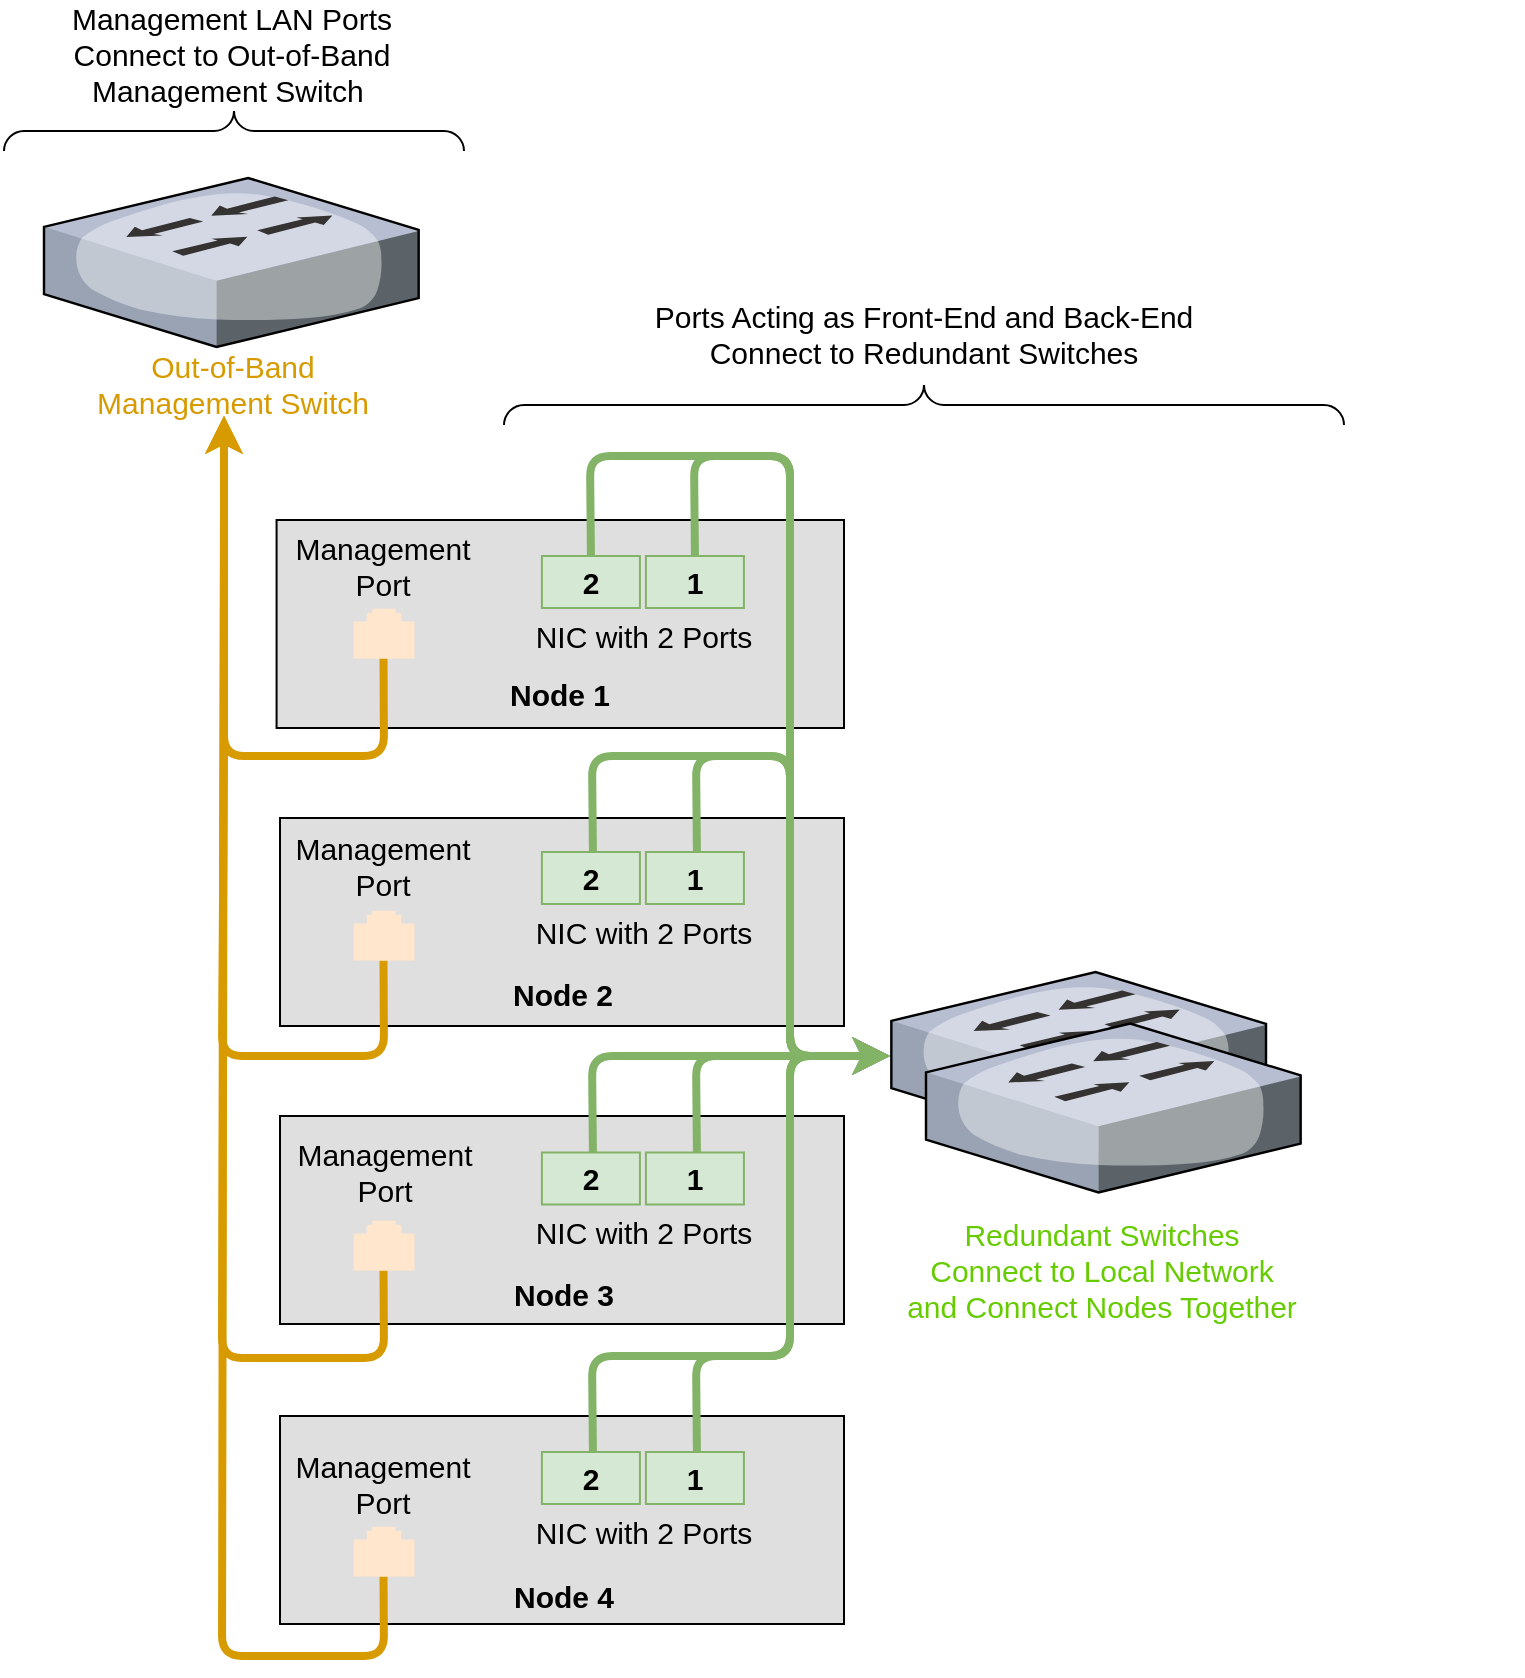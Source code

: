 <mxfile version="21.6.6" type="device">
  <diagram id="KMcxD_Hfu1oPM4u3RyKm" name="Page-1">
    <mxGraphModel dx="1536" dy="-194" grid="1" gridSize="10" guides="1" tooltips="1" connect="1" arrows="1" fold="1" page="1" pageScale="1" pageWidth="850" pageHeight="1100" math="0" shadow="0">
      <root>
        <mxCell id="0" />
        <mxCell id="1" parent="0" />
        <mxCell id="OP0uMOmqRfhRsHybBiB3-138" value="" style="rounded=0;whiteSpace=wrap;html=1;fillColor=#dfdfdf;" parent="1" vertex="1">
          <mxGeometry x="137.29" y="1360" width="283.71" height="104" as="geometry" />
        </mxCell>
        <mxCell id="OP0uMOmqRfhRsHybBiB3-137" value="" style="rounded=0;whiteSpace=wrap;html=1;fillColor=#dfdfdf;" parent="1" vertex="1">
          <mxGeometry x="139" y="1509" width="282" height="104" as="geometry" />
        </mxCell>
        <mxCell id="OP0uMOmqRfhRsHybBiB3-136" value="" style="rounded=0;whiteSpace=wrap;html=1;fillColor=#dfdfdf;" parent="1" vertex="1">
          <mxGeometry x="139" y="1658" width="282" height="104" as="geometry" />
        </mxCell>
        <mxCell id="OP0uMOmqRfhRsHybBiB3-132" value="" style="rounded=0;whiteSpace=wrap;html=1;fillColor=#dfdfdf;" parent="1" vertex="1">
          <mxGeometry x="139" y="1808" width="282" height="104" as="geometry" />
        </mxCell>
        <mxCell id="KvPRdfRzhTT3knoHsxit-51" value="&lt;span style=&quot;&quot;&gt;Node 3&lt;/span&gt;" style="text;html=1;strokeColor=none;fillColor=none;align=center;verticalAlign=middle;whiteSpace=wrap;rounded=0;shadow=0;fontSize=15;fontStyle=1" parent="1" vertex="1">
          <mxGeometry x="139.83" y="1737" width="282" height="20" as="geometry" />
        </mxCell>
        <mxCell id="fedMn2WOfF90to9gc-yZ-52" value="&lt;span style=&quot;&quot;&gt;Node 1&lt;/span&gt;" style="text;html=1;strokeColor=none;fillColor=none;align=center;verticalAlign=middle;whiteSpace=wrap;rounded=0;shadow=0;fontSize=15;fontStyle=1" parent="1" vertex="1">
          <mxGeometry x="137.29" y="1437" width="283.71" height="20" as="geometry" />
        </mxCell>
        <mxCell id="TKbhqmxpsX92xjRi5uJJ-1162" value="&lt;span style=&quot;font-weight: normal&quot;&gt;Ports Acting as Front-End and Back-End&lt;br&gt;Connect to Redundant Switches&lt;/span&gt;" style="text;html=1;strokeColor=none;fillColor=none;align=center;verticalAlign=middle;whiteSpace=wrap;rounded=0;shadow=0;fontSize=15;fontStyle=1" parent="1" vertex="1">
          <mxGeometry x="162" y="1247" width="598" height="40" as="geometry" />
        </mxCell>
        <mxCell id="TKbhqmxpsX92xjRi5uJJ-1164" value="" style="verticalLabelPosition=bottom;shadow=0;dashed=0;align=center;html=1;verticalAlign=top;strokeWidth=1;shape=mxgraph.mockup.markup.curlyBrace;fontColor=#66B2FF;" parent="1" vertex="1">
          <mxGeometry x="251" y="1292.5" width="420" height="20" as="geometry" />
        </mxCell>
        <mxCell id="TKbhqmxpsX92xjRi5uJJ-1170" value="&lt;span style=&quot;font-weight: normal&quot;&gt;Management LAN Ports&lt;br&gt;Connect to Out-of-Band&lt;br&gt;Management Switch&amp;nbsp;&lt;/span&gt;" style="text;html=1;strokeColor=none;fillColor=none;align=center;verticalAlign=middle;whiteSpace=wrap;rounded=0;shadow=0;fontSize=15;fontStyle=1" parent="1" vertex="1">
          <mxGeometry x="-0.33" y="1107" width="230" height="40" as="geometry" />
        </mxCell>
        <mxCell id="TKbhqmxpsX92xjRi5uJJ-1171" value="" style="verticalLabelPosition=bottom;shadow=0;dashed=0;align=center;html=1;verticalAlign=top;strokeWidth=1;shape=mxgraph.mockup.markup.curlyBrace;fontColor=#66B2FF;" parent="1" vertex="1">
          <mxGeometry x="1" y="1155.5" width="230" height="20" as="geometry" />
        </mxCell>
        <mxCell id="TKbhqmxpsX92xjRi5uJJ-1165" value="" style="verticalLabelPosition=bottom;aspect=fixed;html=1;verticalAlign=top;strokeColor=none;align=center;outlineConnect=0;shape=mxgraph.citrix.switch;" parent="1" vertex="1">
          <mxGeometry x="21" y="1189" width="187.33" height="84.5" as="geometry" />
        </mxCell>
        <mxCell id="TKbhqmxpsX92xjRi5uJJ-1166" value="" style="endArrow=classic;html=1;strokeWidth=4;fillColor=#ffe6cc;strokeColor=#d79b00;exitX=0.5;exitY=1;exitDx=0;exitDy=0;" parent="1" source="OP0uMOmqRfhRsHybBiB3-162" edge="1">
          <mxGeometry x="290" y="1224" width="50" height="50" as="geometry">
            <mxPoint x="191" y="1418" as="sourcePoint" />
            <mxPoint x="111" y="1308" as="targetPoint" />
            <Array as="points">
              <mxPoint x="191" y="1478" />
              <mxPoint x="111" y="1478" />
              <mxPoint x="111" y="1368" />
            </Array>
          </mxGeometry>
        </mxCell>
        <mxCell id="TKbhqmxpsX92xjRi5uJJ-1172" value="&lt;span&gt;Out-of-Band&lt;br&gt;Management Switch&lt;br&gt;&lt;/span&gt;" style="text;html=1;strokeColor=none;fillColor=none;align=center;verticalAlign=middle;whiteSpace=wrap;rounded=0;shadow=0;fontSize=15;fontStyle=0;fontColor=#D79B00;" parent="1" vertex="1">
          <mxGeometry x="21" y="1277" width="188.66" height="30" as="geometry" />
        </mxCell>
        <mxCell id="KvPRdfRzhTT3knoHsxit-52" value="&lt;span style=&quot;&quot;&gt;Node 4&lt;/span&gt;" style="text;html=1;strokeColor=none;fillColor=none;align=center;verticalAlign=middle;whiteSpace=wrap;rounded=0;shadow=0;fontSize=15;fontStyle=1" parent="1" vertex="1">
          <mxGeometry x="139.83" y="1888" width="282" height="20" as="geometry" />
        </mxCell>
        <mxCell id="KvPRdfRzhTT3knoHsxit-48" value="" style="endArrow=classic;html=1;strokeWidth=4;fillColor=#ffe6cc;strokeColor=#d79b00;exitX=0.5;exitY=1;exitDx=0;exitDy=0;" parent="1" source="OP0uMOmqRfhRsHybBiB3-143" edge="1">
          <mxGeometry x="290" y="1523.5" width="50" height="50" as="geometry">
            <mxPoint x="191" y="1728" as="sourcePoint" />
            <mxPoint x="111" y="1308" as="targetPoint" />
            <Array as="points">
              <mxPoint x="191" y="1779" />
              <mxPoint x="110" y="1779" />
              <mxPoint x="111" y="1358" />
            </Array>
          </mxGeometry>
        </mxCell>
        <mxCell id="KvPRdfRzhTT3knoHsxit-49" value="" style="endArrow=classic;html=1;strokeWidth=4;fillColor=#ffe6cc;strokeColor=#d79b00;exitX=0.5;exitY=1;exitDx=0;exitDy=0;" parent="1" source="OP0uMOmqRfhRsHybBiB3-115" edge="1">
          <mxGeometry x="290" y="1673.5" width="50" height="50" as="geometry">
            <mxPoint x="191" y="1878" as="sourcePoint" />
            <mxPoint x="111" y="1308" as="targetPoint" />
            <Array as="points">
              <mxPoint x="191" y="1928" />
              <mxPoint x="110" y="1928" />
              <mxPoint x="111" y="1368" />
            </Array>
          </mxGeometry>
        </mxCell>
        <mxCell id="KvPRdfRzhTT3knoHsxit-47" value="" style="endArrow=classic;html=1;strokeWidth=4;fillColor=#ffe6cc;strokeColor=#d79b00;exitX=0.5;exitY=1;exitDx=0;exitDy=0;" parent="1" source="OP0uMOmqRfhRsHybBiB3-149" edge="1">
          <mxGeometry x="290" y="1373.5" width="50" height="50" as="geometry">
            <mxPoint x="181" y="1568" as="sourcePoint" />
            <mxPoint x="111" y="1308" as="targetPoint" />
            <Array as="points">
              <mxPoint x="191" y="1628" />
              <mxPoint x="110" y="1628" />
              <mxPoint x="111" y="1468" />
            </Array>
          </mxGeometry>
        </mxCell>
        <mxCell id="OP0uMOmqRfhRsHybBiB3-113" value="" style="group" parent="1" vertex="1" connectable="0">
          <mxGeometry x="175.5" y="1863" width="30.5" height="23" as="geometry" />
        </mxCell>
        <mxCell id="OP0uMOmqRfhRsHybBiB3-114" value="" style="group" parent="OP0uMOmqRfhRsHybBiB3-113" vertex="1" connectable="0">
          <mxGeometry y="0.1" width="30.5" height="25" as="geometry" />
        </mxCell>
        <mxCell id="OP0uMOmqRfhRsHybBiB3-115" value="" style="rounded=0;whiteSpace=wrap;html=1;strokeWidth=0.5;fillColor=#ffe6cc;strokeColor=none;" parent="OP0uMOmqRfhRsHybBiB3-114" vertex="1">
          <mxGeometry y="6.413" width="30.5" height="18.587" as="geometry" />
        </mxCell>
        <mxCell id="OP0uMOmqRfhRsHybBiB3-116" value="" style="rounded=0;whiteSpace=wrap;html=1;strokeWidth=0.5;fillColor=#ffe6cc;strokeColor=none;" parent="OP0uMOmqRfhRsHybBiB3-114" vertex="1">
          <mxGeometry x="6.606" y="2.065" width="17.287" height="8.261" as="geometry" />
        </mxCell>
        <mxCell id="OP0uMOmqRfhRsHybBiB3-117" value="" style="rounded=0;whiteSpace=wrap;html=1;strokeWidth=0.5;fillColor=#ffe6cc;strokeColor=none;" parent="OP0uMOmqRfhRsHybBiB3-114" vertex="1">
          <mxGeometry x="9.359" width="11.671" height="8.261" as="geometry" />
        </mxCell>
        <mxCell id="OP0uMOmqRfhRsHybBiB3-133" value="&lt;span style=&quot;&quot;&gt;Management&lt;br&gt;Port&lt;br&gt;&lt;/span&gt;" style="text;html=1;strokeColor=none;fillColor=none;align=center;verticalAlign=middle;whiteSpace=wrap;rounded=0;shadow=0;fontSize=15;fontStyle=0" parent="1" vertex="1">
          <mxGeometry x="149.75" y="1832" width="81" height="20" as="geometry" />
        </mxCell>
        <mxCell id="KvPRdfRzhTT3knoHsxit-50" value="&lt;span style=&quot;&quot;&gt;Node 2&lt;/span&gt;" style="text;html=1;strokeColor=none;fillColor=none;align=center;verticalAlign=middle;whiteSpace=wrap;rounded=0;shadow=0;fontSize=15;fontStyle=1" parent="1" vertex="1">
          <mxGeometry x="139.83" y="1587" width="281.17" height="20" as="geometry" />
        </mxCell>
        <mxCell id="OP0uMOmqRfhRsHybBiB3-140" value="&lt;span style=&quot;&quot;&gt;Management&lt;br&gt;Port&lt;br&gt;&lt;/span&gt;" style="text;html=1;strokeColor=none;fillColor=none;align=center;verticalAlign=middle;whiteSpace=wrap;rounded=0;shadow=0;fontSize=15;fontStyle=0" parent="1" vertex="1">
          <mxGeometry x="150.75" y="1676.25" width="81" height="20" as="geometry" />
        </mxCell>
        <mxCell id="OP0uMOmqRfhRsHybBiB3-141" value="" style="group" parent="1" vertex="1" connectable="0">
          <mxGeometry x="175.5" y="1710" width="30.5" height="23" as="geometry" />
        </mxCell>
        <mxCell id="OP0uMOmqRfhRsHybBiB3-142" value="" style="group" parent="OP0uMOmqRfhRsHybBiB3-141" vertex="1" connectable="0">
          <mxGeometry y="0.1" width="30.5" height="25" as="geometry" />
        </mxCell>
        <mxCell id="OP0uMOmqRfhRsHybBiB3-143" value="" style="rounded=0;whiteSpace=wrap;html=1;strokeWidth=0.5;fillColor=#ffe6cc;strokeColor=none;" parent="OP0uMOmqRfhRsHybBiB3-142" vertex="1">
          <mxGeometry y="6.413" width="30.5" height="18.587" as="geometry" />
        </mxCell>
        <mxCell id="OP0uMOmqRfhRsHybBiB3-144" value="" style="rounded=0;whiteSpace=wrap;html=1;strokeWidth=0.5;fillColor=#ffe6cc;strokeColor=none;" parent="OP0uMOmqRfhRsHybBiB3-142" vertex="1">
          <mxGeometry x="6.606" y="2.065" width="17.287" height="8.261" as="geometry" />
        </mxCell>
        <mxCell id="OP0uMOmqRfhRsHybBiB3-145" value="" style="rounded=0;whiteSpace=wrap;html=1;strokeWidth=0.5;fillColor=#ffe6cc;strokeColor=none;" parent="OP0uMOmqRfhRsHybBiB3-142" vertex="1">
          <mxGeometry x="9.359" width="11.671" height="8.261" as="geometry" />
        </mxCell>
        <mxCell id="OP0uMOmqRfhRsHybBiB3-146" value="&lt;span style=&quot;&quot;&gt;Management&lt;br&gt;Port&lt;br&gt;&lt;/span&gt;" style="text;html=1;strokeColor=none;fillColor=none;align=center;verticalAlign=middle;whiteSpace=wrap;rounded=0;shadow=0;fontSize=15;fontStyle=0" parent="1" vertex="1">
          <mxGeometry x="149.75" y="1523" width="81" height="20" as="geometry" />
        </mxCell>
        <mxCell id="OP0uMOmqRfhRsHybBiB3-147" value="" style="group" parent="1" vertex="1" connectable="0">
          <mxGeometry x="175.5" y="1555" width="30.5" height="23" as="geometry" />
        </mxCell>
        <mxCell id="OP0uMOmqRfhRsHybBiB3-148" value="" style="group" parent="OP0uMOmqRfhRsHybBiB3-147" vertex="1" connectable="0">
          <mxGeometry y="0.1" width="30.5" height="25" as="geometry" />
        </mxCell>
        <mxCell id="OP0uMOmqRfhRsHybBiB3-149" value="" style="rounded=0;whiteSpace=wrap;html=1;strokeWidth=0.5;fillColor=#ffe6cc;strokeColor=none;" parent="OP0uMOmqRfhRsHybBiB3-148" vertex="1">
          <mxGeometry y="6.413" width="30.5" height="18.587" as="geometry" />
        </mxCell>
        <mxCell id="OP0uMOmqRfhRsHybBiB3-150" value="" style="rounded=0;whiteSpace=wrap;html=1;strokeWidth=0.5;fillColor=#ffe6cc;strokeColor=none;" parent="OP0uMOmqRfhRsHybBiB3-148" vertex="1">
          <mxGeometry x="6.606" y="2.065" width="17.287" height="8.261" as="geometry" />
        </mxCell>
        <mxCell id="OP0uMOmqRfhRsHybBiB3-151" value="" style="rounded=0;whiteSpace=wrap;html=1;strokeWidth=0.5;fillColor=#ffe6cc;strokeColor=none;" parent="OP0uMOmqRfhRsHybBiB3-148" vertex="1">
          <mxGeometry x="9.359" width="11.671" height="8.261" as="geometry" />
        </mxCell>
        <mxCell id="OP0uMOmqRfhRsHybBiB3-159" value="&lt;span style=&quot;&quot;&gt;Management&lt;br&gt;Port&lt;br&gt;&lt;/span&gt;" style="text;html=1;strokeColor=none;fillColor=none;align=center;verticalAlign=middle;whiteSpace=wrap;rounded=0;shadow=0;fontSize=15;fontStyle=0" parent="1" vertex="1">
          <mxGeometry x="149.75" y="1372.5" width="81" height="20" as="geometry" />
        </mxCell>
        <mxCell id="OP0uMOmqRfhRsHybBiB3-160" value="" style="group" parent="1" vertex="1" connectable="0">
          <mxGeometry x="175.5" y="1404" width="30.5" height="23" as="geometry" />
        </mxCell>
        <mxCell id="OP0uMOmqRfhRsHybBiB3-161" value="" style="group" parent="OP0uMOmqRfhRsHybBiB3-160" vertex="1" connectable="0">
          <mxGeometry y="0.1" width="30.5" height="25" as="geometry" />
        </mxCell>
        <mxCell id="OP0uMOmqRfhRsHybBiB3-162" value="" style="rounded=0;whiteSpace=wrap;html=1;strokeWidth=0.5;fillColor=#ffe6cc;strokeColor=none;" parent="OP0uMOmqRfhRsHybBiB3-161" vertex="1">
          <mxGeometry y="6.413" width="30.5" height="18.587" as="geometry" />
        </mxCell>
        <mxCell id="OP0uMOmqRfhRsHybBiB3-163" value="" style="rounded=0;whiteSpace=wrap;html=1;strokeWidth=0.5;fillColor=#ffe6cc;strokeColor=none;" parent="OP0uMOmqRfhRsHybBiB3-161" vertex="1">
          <mxGeometry x="6.606" y="2.065" width="17.287" height="8.261" as="geometry" />
        </mxCell>
        <mxCell id="OP0uMOmqRfhRsHybBiB3-164" value="" style="rounded=0;whiteSpace=wrap;html=1;strokeWidth=0.5;fillColor=#ffe6cc;strokeColor=none;" parent="OP0uMOmqRfhRsHybBiB3-161" vertex="1">
          <mxGeometry x="9.359" width="11.671" height="8.261" as="geometry" />
        </mxCell>
        <mxCell id="KvPRdfRzhTT3knoHsxit-102" value="" style="endArrow=classic;html=1;strokeWidth=4;fillColor=#d5e8d4;exitX=0.5;exitY=0;exitDx=0;exitDy=0;strokeColor=#82b366;" parent="1" edge="1">
          <mxGeometry x="283" y="1321" width="50" height="50" as="geometry">
            <mxPoint x="295.46" y="1826" as="sourcePoint" />
            <mxPoint x="444" y="1628" as="targetPoint" />
            <Array as="points">
              <mxPoint x="295" y="1778" />
              <mxPoint x="394" y="1778" />
              <mxPoint x="394" y="1628" />
            </Array>
          </mxGeometry>
        </mxCell>
        <mxCell id="Q6NjCGsJ5k0Q7z0apKwK-984" value="" style="verticalLabelPosition=bottom;aspect=fixed;html=1;verticalAlign=top;strokeColor=none;align=center;outlineConnect=0;shape=mxgraph.citrix.switch;" parent="1" vertex="1">
          <mxGeometry x="444.67" y="1586" width="187.33" height="84.5" as="geometry" />
        </mxCell>
        <mxCell id="Q6NjCGsJ5k0Q7z0apKwK-985" value="&lt;span&gt;Redundant Switches&lt;br&gt;Connect to Local Network&lt;br&gt;and Connect Nodes Together&lt;br&gt;&lt;/span&gt;" style="text;html=1;strokeColor=none;fillColor=none;align=center;verticalAlign=middle;whiteSpace=wrap;rounded=0;shadow=0;fontSize=15;fontStyle=0;fontColor=#66CC00;" parent="1" vertex="1">
          <mxGeometry x="444.67" y="1708.25" width="210" height="53.75" as="geometry" />
        </mxCell>
        <mxCell id="ixy5H3hgAxKajBPEWlLa-1" value="" style="verticalLabelPosition=bottom;aspect=fixed;html=1;verticalAlign=top;strokeColor=none;align=center;outlineConnect=0;shape=mxgraph.citrix.switch;" parent="1" vertex="1">
          <mxGeometry x="462" y="1611.75" width="187.33" height="84.5" as="geometry" />
        </mxCell>
        <mxCell id="KvPRdfRzhTT3knoHsxit-94" value="" style="endArrow=classic;html=1;strokeWidth=4;fillColor=#d5e8d4;exitX=0.5;exitY=0;exitDx=0;exitDy=0;strokeColor=#82b366;" parent="1" edge="1">
          <mxGeometry x="283" y="1321" width="50" height="50" as="geometry">
            <mxPoint x="295.46" y="1676" as="sourcePoint" />
            <mxPoint x="444" y="1628" as="targetPoint" />
            <Array as="points">
              <mxPoint x="295" y="1628" />
            </Array>
          </mxGeometry>
        </mxCell>
        <mxCell id="KvPRdfRzhTT3knoHsxit-95" value="" style="endArrow=classic;html=1;strokeWidth=4;fillColor=#d5e8d4;exitX=0.5;exitY=0;exitDx=0;exitDy=0;strokeColor=#82b366;" parent="1" edge="1">
          <mxGeometry x="283" y="1321" width="50" height="50" as="geometry">
            <mxPoint x="347.46" y="1676" as="sourcePoint" />
            <mxPoint x="444" y="1628" as="targetPoint" />
            <Array as="points">
              <mxPoint x="347" y="1628" />
            </Array>
          </mxGeometry>
        </mxCell>
        <mxCell id="KvPRdfRzhTT3knoHsxit-103" value="" style="endArrow=classic;html=1;strokeWidth=4;fillColor=#d5e8d4;exitX=0.5;exitY=0;exitDx=0;exitDy=0;strokeColor=#82b366;" parent="1" edge="1">
          <mxGeometry x="283" y="1321" width="50" height="50" as="geometry">
            <mxPoint x="347.46" y="1826" as="sourcePoint" />
            <mxPoint x="444" y="1628" as="targetPoint" />
            <Array as="points">
              <mxPoint x="347" y="1778" />
              <mxPoint x="394" y="1778" />
              <mxPoint x="394" y="1628" />
            </Array>
          </mxGeometry>
        </mxCell>
        <mxCell id="KvPRdfRzhTT3knoHsxit-93" value="" style="endArrow=classic;html=1;strokeWidth=4;fillColor=#d5e8d4;exitX=0.5;exitY=0;exitDx=0;exitDy=0;strokeColor=#82b366;" parent="1" edge="1">
          <mxGeometry x="283" y="1321" width="50" height="50" as="geometry">
            <mxPoint x="347.46" y="1526" as="sourcePoint" />
            <mxPoint x="444" y="1628" as="targetPoint" />
            <Array as="points">
              <mxPoint x="347" y="1478" />
              <mxPoint x="394" y="1478" />
              <mxPoint x="394" y="1628" />
            </Array>
          </mxGeometry>
        </mxCell>
        <mxCell id="KvPRdfRzhTT3knoHsxit-92" value="" style="endArrow=classic;html=1;strokeWidth=4;fillColor=#d5e8d4;exitX=0.5;exitY=0;exitDx=0;exitDy=0;strokeColor=#82b366;" parent="1" edge="1">
          <mxGeometry x="283" y="1321" width="50" height="50" as="geometry">
            <mxPoint x="295.46" y="1526" as="sourcePoint" />
            <mxPoint x="444" y="1628" as="targetPoint" />
            <Array as="points">
              <mxPoint x="295" y="1478" />
              <mxPoint x="394" y="1478" />
              <mxPoint x="394" y="1628" />
            </Array>
          </mxGeometry>
        </mxCell>
        <mxCell id="KvPRdfRzhTT3knoHsxit-91" value="" style="endArrow=classic;html=1;strokeWidth=4;fillColor=#d5e8d4;strokeColor=#82b366;exitX=0.5;exitY=0;exitDx=0;exitDy=0;" parent="1" source="GcZyuHIp_7htR5Dl2CV6-27" edge="1">
          <mxGeometry x="283" y="1321" width="50" height="50" as="geometry">
            <mxPoint x="328" y="1378" as="sourcePoint" />
            <mxPoint x="444" y="1628" as="targetPoint" />
            <Array as="points">
              <mxPoint x="346" y="1328" />
              <mxPoint x="394" y="1328" />
              <mxPoint x="394" y="1628" />
            </Array>
          </mxGeometry>
        </mxCell>
        <mxCell id="KvPRdfRzhTT3knoHsxit-90" value="" style="endArrow=classic;html=1;strokeWidth=4;fillColor=#d5e8d4;strokeColor=#82b366;exitX=0.5;exitY=0;exitDx=0;exitDy=0;" parent="1" source="GcZyuHIp_7htR5Dl2CV6-22" edge="1">
          <mxGeometry x="283" y="1321" width="50" height="50" as="geometry">
            <mxPoint x="281" y="1378" as="sourcePoint" />
            <mxPoint x="444" y="1628" as="targetPoint" />
            <Array as="points">
              <mxPoint x="294" y="1328" />
              <mxPoint x="394" y="1328" />
              <mxPoint x="394" y="1628" />
            </Array>
          </mxGeometry>
        </mxCell>
        <mxCell id="OP0uMOmqRfhRsHybBiB3-31" value="&lt;span style=&quot;&quot;&gt;NIC with 2 Ports&lt;/span&gt;" style="text;html=1;strokeColor=none;fillColor=none;align=center;verticalAlign=middle;whiteSpace=wrap;rounded=0;shadow=0;fontSize=15;fontStyle=0" parent="1" vertex="1">
          <mxGeometry x="261" y="1408" width="120" height="20" as="geometry" />
        </mxCell>
        <mxCell id="OP0uMOmqRfhRsHybBiB3-127" value="&lt;span&gt;2&lt;/span&gt;" style="text;html=1;strokeColor=#82b366;fillColor=#d5e8d4;align=center;verticalAlign=middle;whiteSpace=wrap;rounded=0;shadow=0;fontSize=15;fontStyle=1;strokeWidth=1;" parent="1" vertex="1">
          <mxGeometry x="269.96" y="1826" width="49" height="26" as="geometry" />
        </mxCell>
        <mxCell id="OP0uMOmqRfhRsHybBiB3-128" value="&lt;span&gt;1&lt;/span&gt;" style="text;html=1;strokeColor=#82b366;fillColor=#d5e8d4;align=center;verticalAlign=middle;whiteSpace=wrap;rounded=0;shadow=0;fontSize=15;fontStyle=1;strokeWidth=1;" parent="1" vertex="1">
          <mxGeometry x="321.96" y="1826" width="49" height="26" as="geometry" />
        </mxCell>
        <mxCell id="OP0uMOmqRfhRsHybBiB3-134" value="&lt;span style=&quot;&quot;&gt;NIC with 2 Ports&lt;/span&gt;" style="text;html=1;strokeColor=none;fillColor=none;align=center;verticalAlign=middle;whiteSpace=wrap;rounded=0;shadow=0;fontSize=15;fontStyle=0" parent="1" vertex="1">
          <mxGeometry x="261" y="1856" width="120" height="20" as="geometry" />
        </mxCell>
        <mxCell id="GcZyuHIp_7htR5Dl2CV6-22" value="&lt;span&gt;2&lt;/span&gt;" style="text;html=1;strokeColor=#82b366;fillColor=#d5e8d4;align=center;verticalAlign=middle;whiteSpace=wrap;rounded=0;shadow=0;fontSize=15;fontStyle=1;strokeWidth=1;" parent="1" vertex="1">
          <mxGeometry x="269.96" y="1378" width="49" height="26" as="geometry" />
        </mxCell>
        <mxCell id="GcZyuHIp_7htR5Dl2CV6-27" value="&lt;span&gt;1&lt;/span&gt;" style="text;html=1;strokeColor=#82b366;fillColor=#d5e8d4;align=center;verticalAlign=middle;whiteSpace=wrap;rounded=0;shadow=0;fontSize=15;fontStyle=1;strokeWidth=1;" parent="1" vertex="1">
          <mxGeometry x="321.96" y="1378" width="49" height="26" as="geometry" />
        </mxCell>
        <mxCell id="OP0uMOmqRfhRsHybBiB3-165" value="&lt;span&gt;2&lt;/span&gt;" style="text;html=1;strokeColor=#82b366;fillColor=#d5e8d4;align=center;verticalAlign=middle;whiteSpace=wrap;rounded=0;shadow=0;fontSize=15;fontStyle=1;strokeWidth=1;" parent="1" vertex="1">
          <mxGeometry x="269.96" y="1676.25" width="49" height="26" as="geometry" />
        </mxCell>
        <mxCell id="OP0uMOmqRfhRsHybBiB3-166" value="&lt;span&gt;1&lt;/span&gt;" style="text;html=1;strokeColor=#82b366;fillColor=#d5e8d4;align=center;verticalAlign=middle;whiteSpace=wrap;rounded=0;shadow=0;fontSize=15;fontStyle=1;strokeWidth=1;" parent="1" vertex="1">
          <mxGeometry x="321.96" y="1676.25" width="49" height="26" as="geometry" />
        </mxCell>
        <mxCell id="OP0uMOmqRfhRsHybBiB3-167" value="&lt;span style=&quot;&quot;&gt;NIC with 2 Ports&lt;/span&gt;" style="text;html=1;strokeColor=none;fillColor=none;align=center;verticalAlign=middle;whiteSpace=wrap;rounded=0;shadow=0;fontSize=15;fontStyle=0" parent="1" vertex="1">
          <mxGeometry x="261" y="1706.25" width="120" height="20" as="geometry" />
        </mxCell>
        <mxCell id="OP0uMOmqRfhRsHybBiB3-168" value="&lt;span&gt;2&lt;/span&gt;" style="text;html=1;strokeColor=#82b366;fillColor=#d5e8d4;align=center;verticalAlign=middle;whiteSpace=wrap;rounded=0;shadow=0;fontSize=15;fontStyle=1;strokeWidth=1;" parent="1" vertex="1">
          <mxGeometry x="269.96" y="1526" width="49" height="26" as="geometry" />
        </mxCell>
        <mxCell id="OP0uMOmqRfhRsHybBiB3-169" value="&lt;span&gt;1&lt;/span&gt;" style="text;html=1;strokeColor=#82b366;fillColor=#d5e8d4;align=center;verticalAlign=middle;whiteSpace=wrap;rounded=0;shadow=0;fontSize=15;fontStyle=1;strokeWidth=1;" parent="1" vertex="1">
          <mxGeometry x="321.96" y="1526" width="49" height="26" as="geometry" />
        </mxCell>
        <mxCell id="OP0uMOmqRfhRsHybBiB3-170" value="&lt;span style=&quot;&quot;&gt;NIC with 2 Ports&lt;/span&gt;" style="text;html=1;strokeColor=none;fillColor=none;align=center;verticalAlign=middle;whiteSpace=wrap;rounded=0;shadow=0;fontSize=15;fontStyle=0" parent="1" vertex="1">
          <mxGeometry x="261" y="1556" width="120" height="20" as="geometry" />
        </mxCell>
      </root>
    </mxGraphModel>
  </diagram>
</mxfile>
